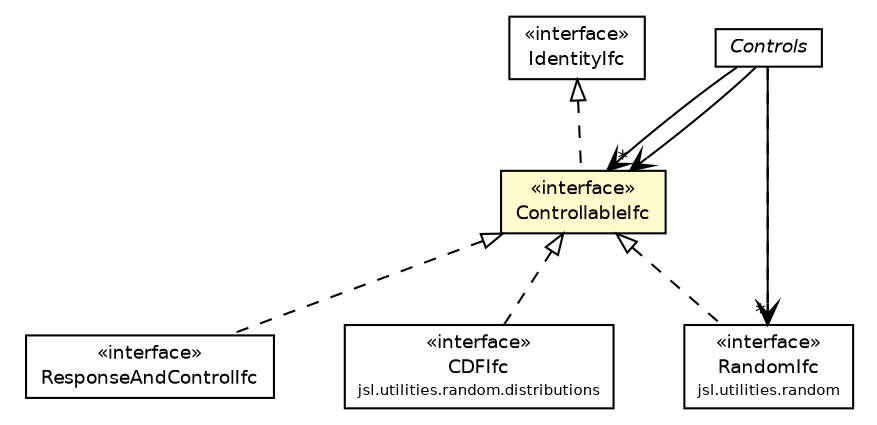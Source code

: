 #!/usr/local/bin/dot
#
# Class diagram 
# Generated by UMLGraph version 5.4 (http://www.umlgraph.org/)
#

digraph G {
	edge [fontname="Helvetica",fontsize=10,labelfontname="Helvetica",labelfontsize=10];
	node [fontname="Helvetica",fontsize=10,shape=plaintext];
	nodesep=0.25;
	ranksep=0.5;
	// jsl.utilities.ResponseAndControlIfc
	c54108 [label=<<table title="jsl.utilities.ResponseAndControlIfc" border="0" cellborder="1" cellspacing="0" cellpadding="2" port="p" href="./ResponseAndControlIfc.html">
		<tr><td><table border="0" cellspacing="0" cellpadding="1">
<tr><td align="center" balign="center"> &#171;interface&#187; </td></tr>
<tr><td align="center" balign="center"> ResponseAndControlIfc </td></tr>
		</table></td></tr>
		</table>>, URL="./ResponseAndControlIfc.html", fontname="Helvetica", fontcolor="black", fontsize=9.0];
	// jsl.utilities.IdentityIfc
	c54111 [label=<<table title="jsl.utilities.IdentityIfc" border="0" cellborder="1" cellspacing="0" cellpadding="2" port="p" href="./IdentityIfc.html">
		<tr><td><table border="0" cellspacing="0" cellpadding="1">
<tr><td align="center" balign="center"> &#171;interface&#187; </td></tr>
<tr><td align="center" balign="center"> IdentityIfc </td></tr>
		</table></td></tr>
		</table>>, URL="./IdentityIfc.html", fontname="Helvetica", fontcolor="black", fontsize=9.0];
	// jsl.utilities.Controls
	c54116 [label=<<table title="jsl.utilities.Controls" border="0" cellborder="1" cellspacing="0" cellpadding="2" port="p" href="./Controls.html">
		<tr><td><table border="0" cellspacing="0" cellpadding="1">
<tr><td align="center" balign="center"><font face="Helvetica-Oblique"> Controls </font></td></tr>
		</table></td></tr>
		</table>>, URL="./Controls.html", fontname="Helvetica", fontcolor="black", fontsize=9.0];
	// jsl.utilities.ControllableIfc
	c54117 [label=<<table title="jsl.utilities.ControllableIfc" border="0" cellborder="1" cellspacing="0" cellpadding="2" port="p" bgcolor="lemonChiffon" href="./ControllableIfc.html">
		<tr><td><table border="0" cellspacing="0" cellpadding="1">
<tr><td align="center" balign="center"> &#171;interface&#187; </td></tr>
<tr><td align="center" balign="center"> ControllableIfc </td></tr>
		</table></td></tr>
		</table>>, URL="./ControllableIfc.html", fontname="Helvetica", fontcolor="black", fontsize=9.0];
	// jsl.utilities.random.RandomIfc
	c54134 [label=<<table title="jsl.utilities.random.RandomIfc" border="0" cellborder="1" cellspacing="0" cellpadding="2" port="p" href="./random/RandomIfc.html">
		<tr><td><table border="0" cellspacing="0" cellpadding="1">
<tr><td align="center" balign="center"> &#171;interface&#187; </td></tr>
<tr><td align="center" balign="center"> RandomIfc </td></tr>
<tr><td align="center" balign="center"><font point-size="7.0"> jsl.utilities.random </font></td></tr>
		</table></td></tr>
		</table>>, URL="./random/RandomIfc.html", fontname="Helvetica", fontcolor="black", fontsize=9.0];
	// jsl.utilities.random.distributions.CDFIfc
	c54188 [label=<<table title="jsl.utilities.random.distributions.CDFIfc" border="0" cellborder="1" cellspacing="0" cellpadding="2" port="p" href="./random/distributions/CDFIfc.html">
		<tr><td><table border="0" cellspacing="0" cellpadding="1">
<tr><td align="center" balign="center"> &#171;interface&#187; </td></tr>
<tr><td align="center" balign="center"> CDFIfc </td></tr>
<tr><td align="center" balign="center"><font point-size="7.0"> jsl.utilities.random.distributions </font></td></tr>
		</table></td></tr>
		</table>>, URL="./random/distributions/CDFIfc.html", fontname="Helvetica", fontcolor="black", fontsize=9.0];
	//jsl.utilities.ResponseAndControlIfc implements jsl.utilities.ControllableIfc
	c54117:p -> c54108:p [dir=back,arrowtail=empty,style=dashed];
	//jsl.utilities.ControllableIfc implements jsl.utilities.IdentityIfc
	c54111:p -> c54117:p [dir=back,arrowtail=empty,style=dashed];
	//jsl.utilities.random.RandomIfc implements jsl.utilities.ControllableIfc
	c54117:p -> c54134:p [dir=back,arrowtail=empty,style=dashed];
	//jsl.utilities.random.distributions.CDFIfc implements jsl.utilities.ControllableIfc
	c54117:p -> c54188:p [dir=back,arrowtail=empty,style=dashed];
	// jsl.utilities.Controls NAVASSOC jsl.utilities.ControllableIfc
	c54116:p -> c54117:p [taillabel="", label="", headlabel="", fontname="Helvetica", fontcolor="black", fontsize=10.0, color="black", arrowhead=open];
	// jsl.utilities.Controls NAVASSOC jsl.utilities.random.RandomIfc
	c54116:p -> c54134:p [taillabel="", label="", headlabel="*", fontname="Helvetica", fontcolor="black", fontsize=10.0, color="black", arrowhead=open];
	// jsl.utilities.Controls NAVASSOC jsl.utilities.ControllableIfc
	c54116:p -> c54117:p [taillabel="", label="", headlabel="*", fontname="Helvetica", fontcolor="black", fontsize=10.0, color="black", arrowhead=open];
	// jsl.utilities.Controls DEPEND jsl.utilities.random.RandomIfc
	c54116:p -> c54134:p [taillabel="", label="", headlabel="", fontname="Helvetica", fontcolor="black", fontsize=10.0, color="black", arrowhead=open, style=dashed];
}

